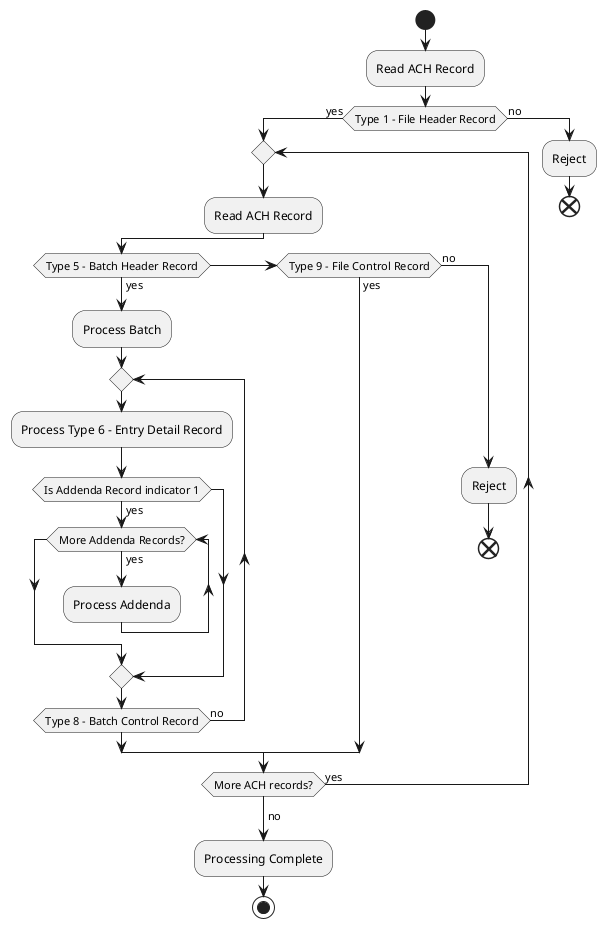 @startuml
start
:Read ACH Record;
if (Type 1 - File Header Record) then (yes)
    repeat
        :Read ACH Record;
        if(Type 5 - Batch Header Record) then (yes)
            :Process Batch;
            repeat
                :Process Type 6 - Entry Detail Record;
                if(Is Addenda Record indicator 1) then (yes)
                    while (More Addenda Records?) is (yes)
                        :Process Addenda;
                    endwhile
                endif                
            repeat while (Type 8 - Batch Control Record) is (no)
        elseif (Type 9 - File Control Record) then (yes)
        else (no)
            :Reject;
            end
        endif
    repeat while (More ACH records?) is (yes)
    ->no;
    :Processing Complete;
    stop
else (no)
    :Reject;
    end
endif



@enduml